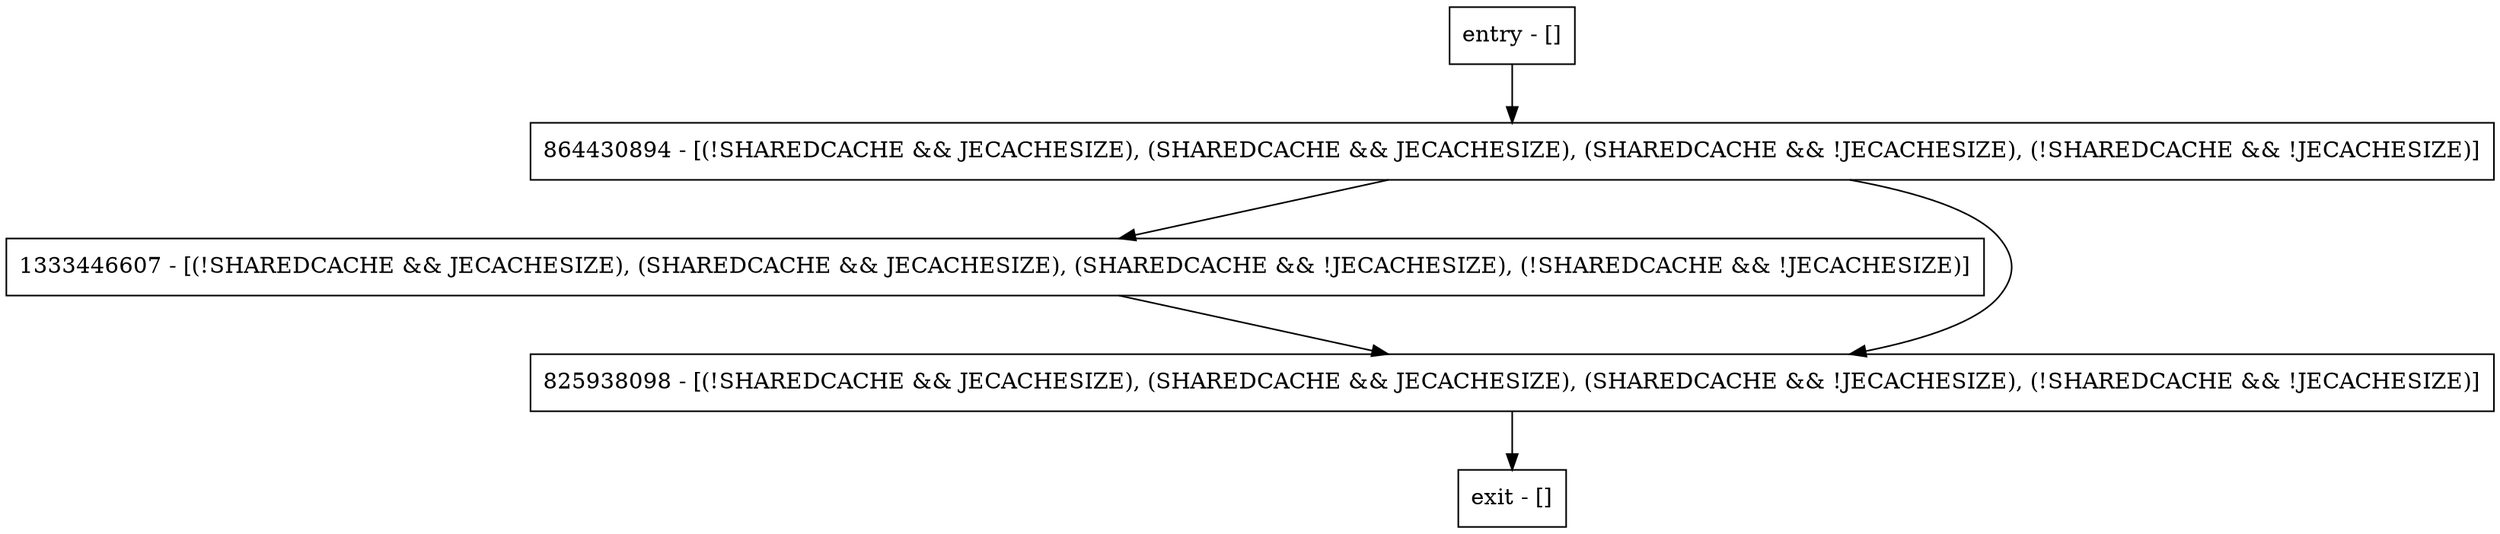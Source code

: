 digraph getVal {
node [shape=record];
entry [label="entry - []"];
exit [label="exit - []"];
864430894 [label="864430894 - [(!SHAREDCACHE && JECACHESIZE), (SHAREDCACHE && JECACHESIZE), (SHAREDCACHE && !JECACHESIZE), (!SHAREDCACHE && !JECACHESIZE)]"];
1333446607 [label="1333446607 - [(!SHAREDCACHE && JECACHESIZE), (SHAREDCACHE && JECACHESIZE), (SHAREDCACHE && !JECACHESIZE), (!SHAREDCACHE && !JECACHESIZE)]"];
825938098 [label="825938098 - [(!SHAREDCACHE && JECACHESIZE), (SHAREDCACHE && JECACHESIZE), (SHAREDCACHE && !JECACHESIZE), (!SHAREDCACHE && !JECACHESIZE)]"];
entry;
exit;
entry -> 864430894;
864430894 -> 1333446607;
864430894 -> 825938098;
1333446607 -> 825938098;
825938098 -> exit;
}
